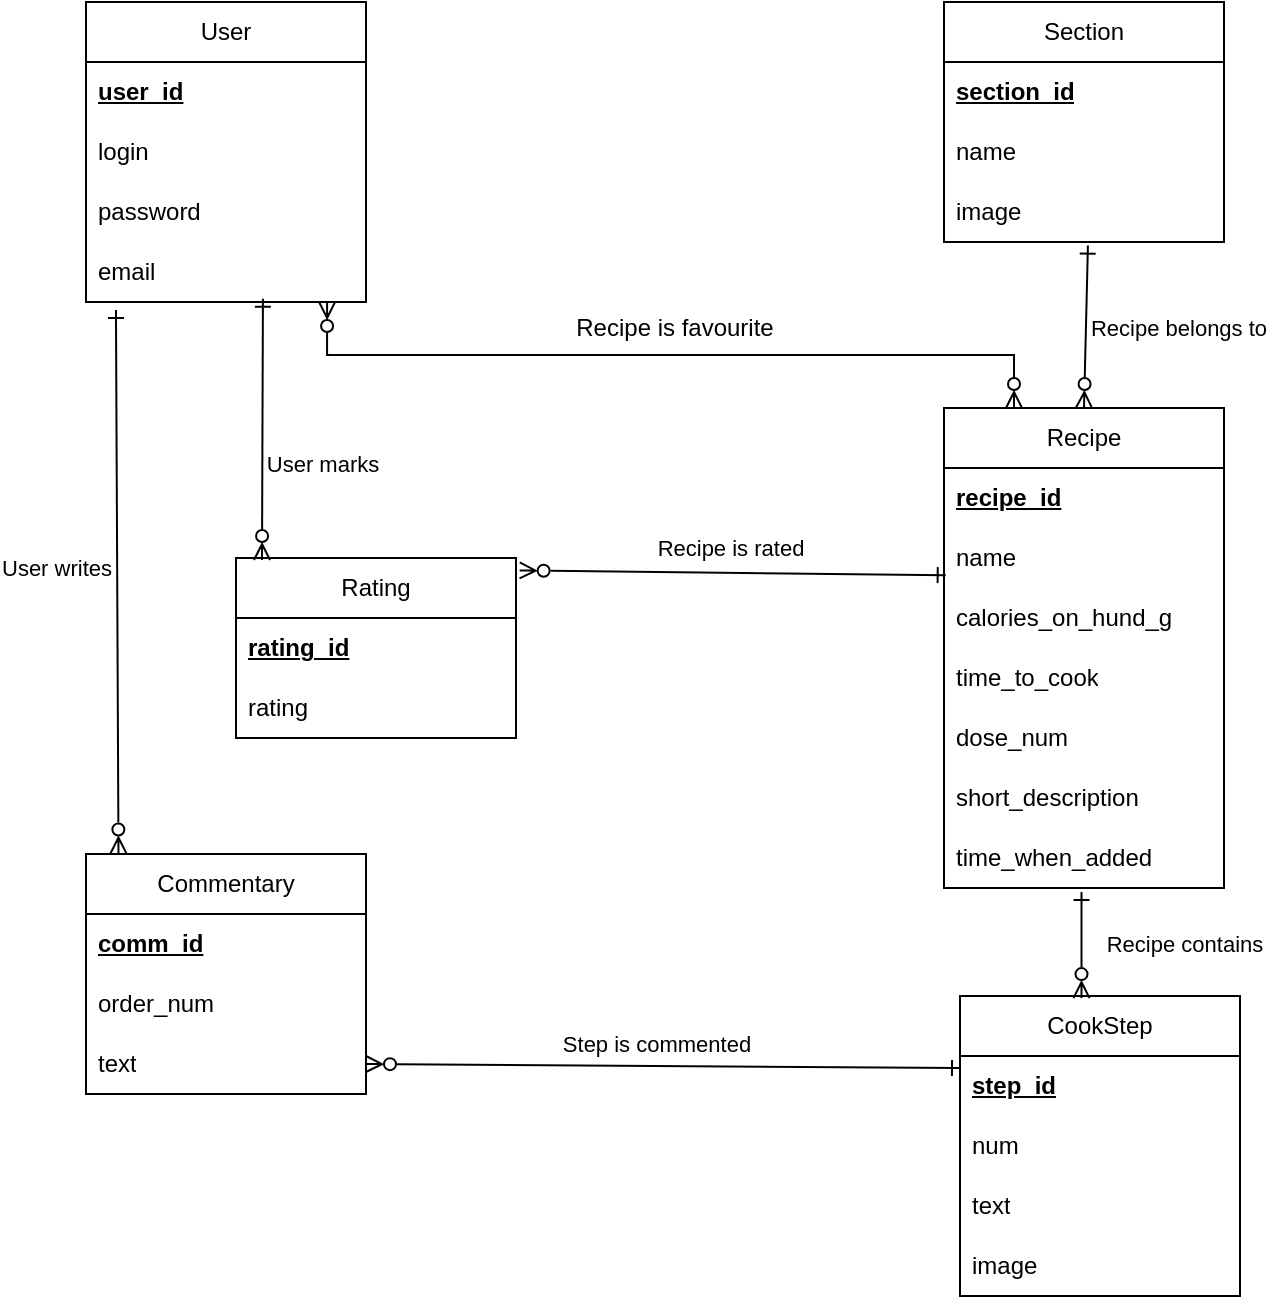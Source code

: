 <mxfile version="24.6.4" type="device" pages="2">
  <diagram name="Страница — 1" id="f_v4i7sCo_YOXjaYoYyY">
    <mxGraphModel dx="1050" dy="629" grid="0" gridSize="10" guides="1" tooltips="1" connect="1" arrows="1" fold="1" page="1" pageScale="1" pageWidth="827" pageHeight="1169" math="0" shadow="0">
      <root>
        <mxCell id="0" />
        <mxCell id="1" parent="0" />
        <mxCell id="5fEkNX3tAa7af-l1s7IT-1" value="User" style="swimlane;fontStyle=0;childLayout=stackLayout;horizontal=1;startSize=30;horizontalStack=0;resizeParent=1;resizeParentMax=0;resizeLast=0;collapsible=1;marginBottom=0;whiteSpace=wrap;html=1;" parent="1" vertex="1">
          <mxGeometry x="153" y="51" width="140" height="150" as="geometry" />
        </mxCell>
        <mxCell id="5fEkNX3tAa7af-l1s7IT-2" value="&lt;b&gt;&lt;u&gt;user_id&lt;/u&gt;&lt;/b&gt;" style="text;strokeColor=none;fillColor=none;align=left;verticalAlign=middle;spacingLeft=4;spacingRight=4;overflow=hidden;points=[[0,0.5],[1,0.5]];portConstraint=eastwest;rotatable=0;whiteSpace=wrap;html=1;" parent="5fEkNX3tAa7af-l1s7IT-1" vertex="1">
          <mxGeometry y="30" width="140" height="30" as="geometry" />
        </mxCell>
        <mxCell id="5fEkNX3tAa7af-l1s7IT-3" value="login" style="text;strokeColor=none;fillColor=none;align=left;verticalAlign=middle;spacingLeft=4;spacingRight=4;overflow=hidden;points=[[0,0.5],[1,0.5]];portConstraint=eastwest;rotatable=0;whiteSpace=wrap;html=1;" parent="5fEkNX3tAa7af-l1s7IT-1" vertex="1">
          <mxGeometry y="60" width="140" height="30" as="geometry" />
        </mxCell>
        <mxCell id="5fEkNX3tAa7af-l1s7IT-4" value="password" style="text;align=left;verticalAlign=middle;spacingLeft=4;spacingRight=4;overflow=hidden;points=[[0,0.5],[1,0.5]];portConstraint=eastwest;rotatable=0;whiteSpace=wrap;html=1;" parent="5fEkNX3tAa7af-l1s7IT-1" vertex="1">
          <mxGeometry y="90" width="140" height="30" as="geometry" />
        </mxCell>
        <mxCell id="5fEkNX3tAa7af-l1s7IT-16" value="email" style="text;align=left;verticalAlign=middle;spacingLeft=4;spacingRight=4;overflow=hidden;points=[[0,0.5],[1,0.5]];portConstraint=eastwest;rotatable=0;whiteSpace=wrap;html=1;" parent="5fEkNX3tAa7af-l1s7IT-1" vertex="1">
          <mxGeometry y="120" width="140" height="30" as="geometry" />
        </mxCell>
        <mxCell id="5fEkNX3tAa7af-l1s7IT-18" value="Recipe" style="swimlane;fontStyle=0;childLayout=stackLayout;horizontal=1;startSize=30;horizontalStack=0;resizeParent=1;resizeParentMax=0;resizeLast=0;collapsible=1;marginBottom=0;whiteSpace=wrap;html=1;" parent="1" vertex="1">
          <mxGeometry x="582" y="254" width="140" height="240" as="geometry" />
        </mxCell>
        <mxCell id="5fEkNX3tAa7af-l1s7IT-19" value="&lt;b&gt;&lt;u&gt;recipe_id&lt;/u&gt;&lt;/b&gt;" style="text;strokeColor=none;fillColor=none;align=left;verticalAlign=middle;spacingLeft=4;spacingRight=4;overflow=hidden;points=[[0,0.5],[1,0.5]];portConstraint=eastwest;rotatable=0;whiteSpace=wrap;html=1;" parent="5fEkNX3tAa7af-l1s7IT-18" vertex="1">
          <mxGeometry y="30" width="140" height="30" as="geometry" />
        </mxCell>
        <mxCell id="5fEkNX3tAa7af-l1s7IT-20" value="name" style="text;strokeColor=none;fillColor=none;align=left;verticalAlign=middle;spacingLeft=4;spacingRight=4;overflow=hidden;points=[[0,0.5],[1,0.5]];portConstraint=eastwest;rotatable=0;whiteSpace=wrap;html=1;" parent="5fEkNX3tAa7af-l1s7IT-18" vertex="1">
          <mxGeometry y="60" width="140" height="30" as="geometry" />
        </mxCell>
        <mxCell id="5fEkNX3tAa7af-l1s7IT-21" value="calories_on_hund_g" style="text;strokeColor=none;fillColor=none;align=left;verticalAlign=middle;spacingLeft=4;spacingRight=4;overflow=hidden;points=[[0,0.5],[1,0.5]];portConstraint=eastwest;rotatable=0;whiteSpace=wrap;html=1;" parent="5fEkNX3tAa7af-l1s7IT-18" vertex="1">
          <mxGeometry y="90" width="140" height="30" as="geometry" />
        </mxCell>
        <mxCell id="5fEkNX3tAa7af-l1s7IT-27" value="time_to_cook" style="text;align=left;verticalAlign=middle;spacingLeft=4;spacingRight=4;overflow=hidden;points=[[0,0.5],[1,0.5]];portConstraint=eastwest;rotatable=0;whiteSpace=wrap;html=1;" parent="5fEkNX3tAa7af-l1s7IT-18" vertex="1">
          <mxGeometry y="120" width="140" height="30" as="geometry" />
        </mxCell>
        <mxCell id="5fEkNX3tAa7af-l1s7IT-26" value="dose_num" style="text;align=left;verticalAlign=middle;spacingLeft=4;spacingRight=4;overflow=hidden;points=[[0,0.5],[1,0.5]];portConstraint=eastwest;rotatable=0;whiteSpace=wrap;html=1;" parent="5fEkNX3tAa7af-l1s7IT-18" vertex="1">
          <mxGeometry y="150" width="140" height="30" as="geometry" />
        </mxCell>
        <mxCell id="5fEkNX3tAa7af-l1s7IT-22" value="short_description" style="text;html=1;align=left;verticalAlign=middle;whiteSpace=wrap;rounded=0;spacingLeft=4;spacingRight=4;" parent="5fEkNX3tAa7af-l1s7IT-18" vertex="1">
          <mxGeometry y="180" width="140" height="30" as="geometry" />
        </mxCell>
        <mxCell id="5fEkNX3tAa7af-l1s7IT-28" value="time_when_added" style="text;align=left;verticalAlign=middle;spacingLeft=4;spacingRight=4;overflow=hidden;points=[[0,0.5],[1,0.5]];portConstraint=eastwest;rotatable=0;whiteSpace=wrap;html=1;" parent="5fEkNX3tAa7af-l1s7IT-18" vertex="1">
          <mxGeometry y="210" width="140" height="30" as="geometry" />
        </mxCell>
        <mxCell id="id5cuRZvyyORNxoi3UNM-1" value="Rating" style="swimlane;fontStyle=0;childLayout=stackLayout;horizontal=1;startSize=30;horizontalStack=0;resizeParent=1;resizeParentMax=0;resizeLast=0;collapsible=1;marginBottom=0;whiteSpace=wrap;html=1;" vertex="1" parent="1">
          <mxGeometry x="228" y="329" width="140" height="90" as="geometry" />
        </mxCell>
        <mxCell id="id5cuRZvyyORNxoi3UNM-2" value="&lt;b&gt;&lt;u&gt;rating_id&lt;/u&gt;&lt;/b&gt;" style="text;strokeColor=none;fillColor=none;align=left;verticalAlign=middle;spacingLeft=4;spacingRight=4;overflow=hidden;points=[[0,0.5],[1,0.5]];portConstraint=eastwest;rotatable=0;whiteSpace=wrap;html=1;" vertex="1" parent="id5cuRZvyyORNxoi3UNM-1">
          <mxGeometry y="30" width="140" height="30" as="geometry" />
        </mxCell>
        <mxCell id="id5cuRZvyyORNxoi3UNM-5" value="rating" style="text;strokeColor=none;fillColor=none;align=left;verticalAlign=middle;spacingLeft=4;spacingRight=4;overflow=hidden;points=[[0,0.5],[1,0.5]];portConstraint=eastwest;rotatable=0;whiteSpace=wrap;html=1;" vertex="1" parent="id5cuRZvyyORNxoi3UNM-1">
          <mxGeometry y="60" width="140" height="30" as="geometry" />
        </mxCell>
        <mxCell id="id5cuRZvyyORNxoi3UNM-6" value="Section" style="swimlane;fontStyle=0;childLayout=stackLayout;horizontal=1;startSize=30;horizontalStack=0;resizeParent=1;resizeParentMax=0;resizeLast=0;collapsible=1;marginBottom=0;whiteSpace=wrap;html=1;" vertex="1" parent="1">
          <mxGeometry x="582" y="51" width="140" height="120" as="geometry" />
        </mxCell>
        <mxCell id="id5cuRZvyyORNxoi3UNM-7" value="&lt;b&gt;&lt;u&gt;section_id&lt;/u&gt;&lt;/b&gt;" style="text;strokeColor=none;fillColor=none;align=left;verticalAlign=middle;spacingLeft=4;spacingRight=4;overflow=hidden;points=[[0,0.5],[1,0.5]];portConstraint=eastwest;rotatable=0;whiteSpace=wrap;html=1;" vertex="1" parent="id5cuRZvyyORNxoi3UNM-6">
          <mxGeometry y="30" width="140" height="30" as="geometry" />
        </mxCell>
        <mxCell id="id5cuRZvyyORNxoi3UNM-8" value="name" style="text;strokeColor=none;fillColor=none;align=left;verticalAlign=middle;spacingLeft=4;spacingRight=4;overflow=hidden;points=[[0,0.5],[1,0.5]];portConstraint=eastwest;rotatable=0;whiteSpace=wrap;html=1;" vertex="1" parent="id5cuRZvyyORNxoi3UNM-6">
          <mxGeometry y="60" width="140" height="30" as="geometry" />
        </mxCell>
        <mxCell id="id5cuRZvyyORNxoi3UNM-24" value="image" style="text;strokeColor=none;fillColor=none;align=left;verticalAlign=middle;spacingLeft=4;spacingRight=4;overflow=hidden;points=[[0,0.5],[1,0.5]];portConstraint=eastwest;rotatable=0;whiteSpace=wrap;html=1;" vertex="1" parent="id5cuRZvyyORNxoi3UNM-6">
          <mxGeometry y="90" width="140" height="30" as="geometry" />
        </mxCell>
        <mxCell id="id5cuRZvyyORNxoi3UNM-14" value="Commentary" style="swimlane;fontStyle=0;childLayout=stackLayout;horizontal=1;startSize=30;horizontalStack=0;resizeParent=1;resizeParentMax=0;resizeLast=0;collapsible=1;marginBottom=0;whiteSpace=wrap;html=1;" vertex="1" parent="1">
          <mxGeometry x="153" y="477" width="140" height="120" as="geometry" />
        </mxCell>
        <mxCell id="id5cuRZvyyORNxoi3UNM-15" value="&lt;b&gt;&lt;u&gt;comm_id&lt;/u&gt;&lt;/b&gt;" style="text;strokeColor=none;fillColor=none;align=left;verticalAlign=middle;spacingLeft=4;spacingRight=4;overflow=hidden;points=[[0,0.5],[1,0.5]];portConstraint=eastwest;rotatable=0;whiteSpace=wrap;html=1;" vertex="1" parent="id5cuRZvyyORNxoi3UNM-14">
          <mxGeometry y="30" width="140" height="30" as="geometry" />
        </mxCell>
        <mxCell id="id5cuRZvyyORNxoi3UNM-16" value="order_num" style="text;strokeColor=none;fillColor=none;align=left;verticalAlign=middle;spacingLeft=4;spacingRight=4;overflow=hidden;points=[[0,0.5],[1,0.5]];portConstraint=eastwest;rotatable=0;whiteSpace=wrap;html=1;" vertex="1" parent="id5cuRZvyyORNxoi3UNM-14">
          <mxGeometry y="60" width="140" height="30" as="geometry" />
        </mxCell>
        <mxCell id="id5cuRZvyyORNxoi3UNM-40" value="text" style="text;strokeColor=none;fillColor=none;align=left;verticalAlign=middle;spacingLeft=4;spacingRight=4;overflow=hidden;points=[[0,0.5],[1,0.5]];portConstraint=eastwest;rotatable=0;whiteSpace=wrap;html=1;" vertex="1" parent="id5cuRZvyyORNxoi3UNM-14">
          <mxGeometry y="90" width="140" height="30" as="geometry" />
        </mxCell>
        <mxCell id="id5cuRZvyyORNxoi3UNM-18" value="CookStep" style="swimlane;fontStyle=0;childLayout=stackLayout;horizontal=1;startSize=30;horizontalStack=0;resizeParent=1;resizeParentMax=0;resizeLast=0;collapsible=1;marginBottom=0;whiteSpace=wrap;html=1;" vertex="1" parent="1">
          <mxGeometry x="590" y="548" width="140" height="150" as="geometry" />
        </mxCell>
        <mxCell id="id5cuRZvyyORNxoi3UNM-19" value="&lt;b&gt;&lt;u&gt;step_id&lt;/u&gt;&lt;/b&gt;" style="text;strokeColor=none;fillColor=none;align=left;verticalAlign=middle;spacingLeft=4;spacingRight=4;overflow=hidden;points=[[0,0.5],[1,0.5]];portConstraint=eastwest;rotatable=0;whiteSpace=wrap;html=1;" vertex="1" parent="id5cuRZvyyORNxoi3UNM-18">
          <mxGeometry y="30" width="140" height="30" as="geometry" />
        </mxCell>
        <mxCell id="id5cuRZvyyORNxoi3UNM-20" value="num" style="text;strokeColor=none;fillColor=none;align=left;verticalAlign=middle;spacingLeft=4;spacingRight=4;overflow=hidden;points=[[0,0.5],[1,0.5]];portConstraint=eastwest;rotatable=0;whiteSpace=wrap;html=1;" vertex="1" parent="id5cuRZvyyORNxoi3UNM-18">
          <mxGeometry y="60" width="140" height="30" as="geometry" />
        </mxCell>
        <mxCell id="id5cuRZvyyORNxoi3UNM-22" value="text&lt;span style=&quot;color: rgba(0, 0, 0, 0); font-family: monospace; font-size: 0px; text-wrap: nowrap;&quot;&gt;%3CmxGraphModel%3E%3Croot%3E%3CmxCell%20id%3D%220%22%2F%3E%3CmxCell%20id%3D%221%22%20parent%3D%220%22%2F%3E%3CmxCell%20id%3D%222%22%20value%3D%22recipe_id%26lt%3Bspan%20style%3D%26quot%3Bcolor%3A%20rgba(0%2C%200%2C%200%2C%200)%3B%20font-family%3A%20monospace%3B%20font-size%3A%200px%3B%20text-wrap%3A%20nowrap%3B%26quot%3B%26gt%3B%253CmxGraphModel%253E%253Croot%253E%253CmxCell%2520id%253D%25220%2522%252F%253E%253CmxCell%2520id%253D%25221%2522%2520parent%253D%25220%2522%252F%253E%253CmxCell%2520id%253D%25222%2522%2520value%253D%2522user_id%2522%2520style%253D%2522text%253BstrokeColor%253Dnone%253BfillColor%253Dnone%253Balign%253Dleft%253BverticalAlign%253Dmiddle%253BspacingLeft%253D4%253BspacingRight%253D4%253Boverflow%253Dhidden%253Bpoints%253D%255B%255B0%252C0.5%255D%252C%255B1%252C0.5%255D%255D%253BportConstraint%253Deastwest%253Brotatable%253D0%253BwhiteSpace%253Dwrap%253Bhtml%253D1%253B%2522%2520vertex%253D%25221%2522%2520parent%253D%25221%2522%253E%253CmxGeometry%2520x%253D%2522522%2522%2520y%253D%2522355%2522%2520width%253D%2522140%2522%2520height%253D%252230%2522%2520as%253D%2522geometry%2522%252F%253E%253C%252FmxCell%253E%253C%252Froot%253E%253C%252FmxGraphModel%253E%26lt%3B%2Fspan%26gt%3B%22%20style%3D%22text%3BstrokeColor%3Dnone%3BfillColor%3Dnone%3Balign%3Dleft%3BverticalAlign%3Dmiddle%3BspacingLeft%3D4%3BspacingRight%3D4%3Boverflow%3Dhidden%3Bpoints%3D%5B%5B0%2C0.5%5D%2C%5B1%2C0.5%5D%5D%3BportConstraint%3Deastwest%3Brotatable%3D0%3BwhiteSpace%3Dwrap%3Bhtml%3D1%3B%22%20vertex%3D%221%22%20parent%3D%221%22%3E%3CmxGeometry%20x%3D%22343%22%20y%3D%22652%22%20width%3D%22140%22%20height%3D%2230%22%20as%3D%22geometry%22%2F%3E%3C%2FmxCell%3E%3C%2Froot%3E%3C%2FmxGraphModel%3E&lt;/span&gt;" style="text;strokeColor=none;fillColor=none;align=left;verticalAlign=middle;spacingLeft=4;spacingRight=4;overflow=hidden;points=[[0,0.5],[1,0.5]];portConstraint=eastwest;rotatable=0;whiteSpace=wrap;html=1;" vertex="1" parent="id5cuRZvyyORNxoi3UNM-18">
          <mxGeometry y="90" width="140" height="30" as="geometry" />
        </mxCell>
        <mxCell id="id5cuRZvyyORNxoi3UNM-23" value="image" style="text;strokeColor=none;fillColor=none;align=left;verticalAlign=middle;spacingLeft=4;spacingRight=4;overflow=hidden;points=[[0,0.5],[1,0.5]];portConstraint=eastwest;rotatable=0;whiteSpace=wrap;html=1;" vertex="1" parent="id5cuRZvyyORNxoi3UNM-18">
          <mxGeometry y="120" width="140" height="30" as="geometry" />
        </mxCell>
        <mxCell id="id5cuRZvyyORNxoi3UNM-25" value="" style="endArrow=ERone;html=1;rounded=0;exitX=0.5;exitY=0;exitDx=0;exitDy=0;startArrow=ERzeroToMany;startFill=0;endFill=0;entryX=0.514;entryY=1.06;entryDx=0;entryDy=0;entryPerimeter=0;" edge="1" parent="1" source="5fEkNX3tAa7af-l1s7IT-18" target="id5cuRZvyyORNxoi3UNM-24">
          <mxGeometry width="50" height="50" relative="1" as="geometry">
            <mxPoint x="609" y="324" as="sourcePoint" />
            <mxPoint x="652" y="168" as="targetPoint" />
          </mxGeometry>
        </mxCell>
        <mxCell id="id5cuRZvyyORNxoi3UNM-34" value="Recipe belongs to" style="edgeLabel;html=1;align=center;verticalAlign=middle;resizable=0;points=[];" vertex="1" connectable="0" parent="id5cuRZvyyORNxoi3UNM-25">
          <mxGeometry x="-0.179" y="3" relative="1" as="geometry">
            <mxPoint x="49" y="-7" as="offset" />
          </mxGeometry>
        </mxCell>
        <mxCell id="id5cuRZvyyORNxoi3UNM-26" value="" style="endArrow=ERone;html=1;rounded=0;entryX=0.491;entryY=1.067;entryDx=0;entryDy=0;entryPerimeter=0;startArrow=ERzeroToMany;startFill=0;endFill=0;exitX=0.434;exitY=0.007;exitDx=0;exitDy=0;exitPerimeter=0;" edge="1" parent="1" source="id5cuRZvyyORNxoi3UNM-18" target="5fEkNX3tAa7af-l1s7IT-28">
          <mxGeometry width="50" height="50" relative="1" as="geometry">
            <mxPoint x="652" y="544" as="sourcePoint" />
            <mxPoint x="659" y="547" as="targetPoint" />
          </mxGeometry>
        </mxCell>
        <mxCell id="id5cuRZvyyORNxoi3UNM-35" value="Recipe contains" style="edgeLabel;html=1;align=center;verticalAlign=middle;resizable=0;points=[];" vertex="1" connectable="0" parent="id5cuRZvyyORNxoi3UNM-26">
          <mxGeometry x="0.399" y="1" relative="1" as="geometry">
            <mxPoint x="52" y="10" as="offset" />
          </mxGeometry>
        </mxCell>
        <mxCell id="id5cuRZvyyORNxoi3UNM-27" value="" style="endArrow=ERone;html=1;rounded=0;entryX=0;entryY=0.2;entryDx=0;entryDy=0;entryPerimeter=0;exitX=1;exitY=0.5;exitDx=0;exitDy=0;startArrow=ERzeroToMany;startFill=0;endFill=0;" edge="1" parent="1" source="id5cuRZvyyORNxoi3UNM-40" target="id5cuRZvyyORNxoi3UNM-19">
          <mxGeometry width="50" height="50" relative="1" as="geometry">
            <mxPoint x="464" y="796" as="sourcePoint" />
            <mxPoint x="514" y="746" as="targetPoint" />
          </mxGeometry>
        </mxCell>
        <mxCell id="id5cuRZvyyORNxoi3UNM-39" value="Step is commented" style="edgeLabel;html=1;align=center;verticalAlign=middle;resizable=0;points=[];" vertex="1" connectable="0" parent="id5cuRZvyyORNxoi3UNM-27">
          <mxGeometry x="-0.228" y="2" relative="1" as="geometry">
            <mxPoint x="30" y="-9" as="offset" />
          </mxGeometry>
        </mxCell>
        <mxCell id="id5cuRZvyyORNxoi3UNM-28" value="" style="endArrow=ERone;html=1;rounded=0;entryX=0.107;entryY=1.133;entryDx=0;entryDy=0;entryPerimeter=0;exitX=0.116;exitY=-0.002;exitDx=0;exitDy=0;startArrow=ERzeroToMany;startFill=0;endFill=0;exitPerimeter=0;" edge="1" parent="1" source="id5cuRZvyyORNxoi3UNM-14" target="5fEkNX3tAa7af-l1s7IT-16">
          <mxGeometry width="50" height="50" relative="1" as="geometry">
            <mxPoint x="388" y="447" as="sourcePoint" />
            <mxPoint x="438" y="397" as="targetPoint" />
          </mxGeometry>
        </mxCell>
        <mxCell id="id5cuRZvyyORNxoi3UNM-36" value="User writes" style="edgeLabel;html=1;align=center;verticalAlign=middle;resizable=0;points=[];" vertex="1" connectable="0" parent="id5cuRZvyyORNxoi3UNM-28">
          <mxGeometry x="0.045" relative="1" as="geometry">
            <mxPoint x="-31" y="-1" as="offset" />
          </mxGeometry>
        </mxCell>
        <mxCell id="id5cuRZvyyORNxoi3UNM-30" value="" style="endArrow=ERone;html=1;rounded=0;entryX=0.639;entryY=0.947;entryDx=0;entryDy=0;entryPerimeter=0;startArrow=ERzeroToMany;startFill=0;endFill=0;" edge="1" parent="1">
          <mxGeometry width="50" height="50" relative="1" as="geometry">
            <mxPoint x="241" y="330" as="sourcePoint" />
            <mxPoint x="241.46" y="199.41" as="targetPoint" />
          </mxGeometry>
        </mxCell>
        <mxCell id="id5cuRZvyyORNxoi3UNM-37" value="User marks" style="edgeLabel;html=1;align=center;verticalAlign=middle;resizable=0;points=[];" vertex="1" connectable="0" parent="id5cuRZvyyORNxoi3UNM-30">
          <mxGeometry x="-0.044" y="-3" relative="1" as="geometry">
            <mxPoint x="27" y="14" as="offset" />
          </mxGeometry>
        </mxCell>
        <mxCell id="id5cuRZvyyORNxoi3UNM-31" value="" style="endArrow=ERone;html=1;rounded=0;entryX=0.006;entryY=0.787;entryDx=0;entryDy=0;exitX=1.013;exitY=0.069;exitDx=0;exitDy=0;exitPerimeter=0;startArrow=ERzeroToMany;startFill=0;endFill=0;entryPerimeter=0;" edge="1" parent="1" source="id5cuRZvyyORNxoi3UNM-1" target="5fEkNX3tAa7af-l1s7IT-20">
          <mxGeometry width="50" height="50" relative="1" as="geometry">
            <mxPoint x="388" y="347" as="sourcePoint" />
            <mxPoint x="438" y="297" as="targetPoint" />
          </mxGeometry>
        </mxCell>
        <mxCell id="id5cuRZvyyORNxoi3UNM-38" value="Recipe is rated" style="edgeLabel;html=1;align=center;verticalAlign=middle;resizable=0;points=[];" vertex="1" connectable="0" parent="id5cuRZvyyORNxoi3UNM-31">
          <mxGeometry x="0.132" y="-2" relative="1" as="geometry">
            <mxPoint x="-16" y="-15" as="offset" />
          </mxGeometry>
        </mxCell>
        <mxCell id="id5cuRZvyyORNxoi3UNM-32" value="" style="endArrow=ERzeroToMany;html=1;rounded=0;entryX=0.861;entryY=1;entryDx=0;entryDy=0;entryPerimeter=0;exitX=0.25;exitY=0;exitDx=0;exitDy=0;startArrow=ERzeroToMany;startFill=0;endFill=0;edgeStyle=elbowEdgeStyle;elbow=vertical;" edge="1" parent="1" source="5fEkNX3tAa7af-l1s7IT-18" target="5fEkNX3tAa7af-l1s7IT-16">
          <mxGeometry width="50" height="50" relative="1" as="geometry">
            <mxPoint x="388" y="247" as="sourcePoint" />
            <mxPoint x="438" y="197" as="targetPoint" />
          </mxGeometry>
        </mxCell>
        <mxCell id="id5cuRZvyyORNxoi3UNM-33" value="Recipe is favourite" style="text;html=1;align=center;verticalAlign=middle;resizable=0;points=[];autosize=1;strokeColor=none;fillColor=none;" vertex="1" parent="1">
          <mxGeometry x="388" y="201" width="117" height="26" as="geometry" />
        </mxCell>
      </root>
    </mxGraphModel>
  </diagram>
  <diagram id="-Oy1L5MlRxIe5HBMK4zl" name="Страница — 2">
    <mxGraphModel dx="1050" dy="629" grid="1" gridSize="10" guides="1" tooltips="1" connect="1" arrows="1" fold="1" page="1" pageScale="1" pageWidth="827" pageHeight="1169" math="0" shadow="0">
      <root>
        <mxCell id="0" />
        <mxCell id="1" parent="0" />
      </root>
    </mxGraphModel>
  </diagram>
</mxfile>
